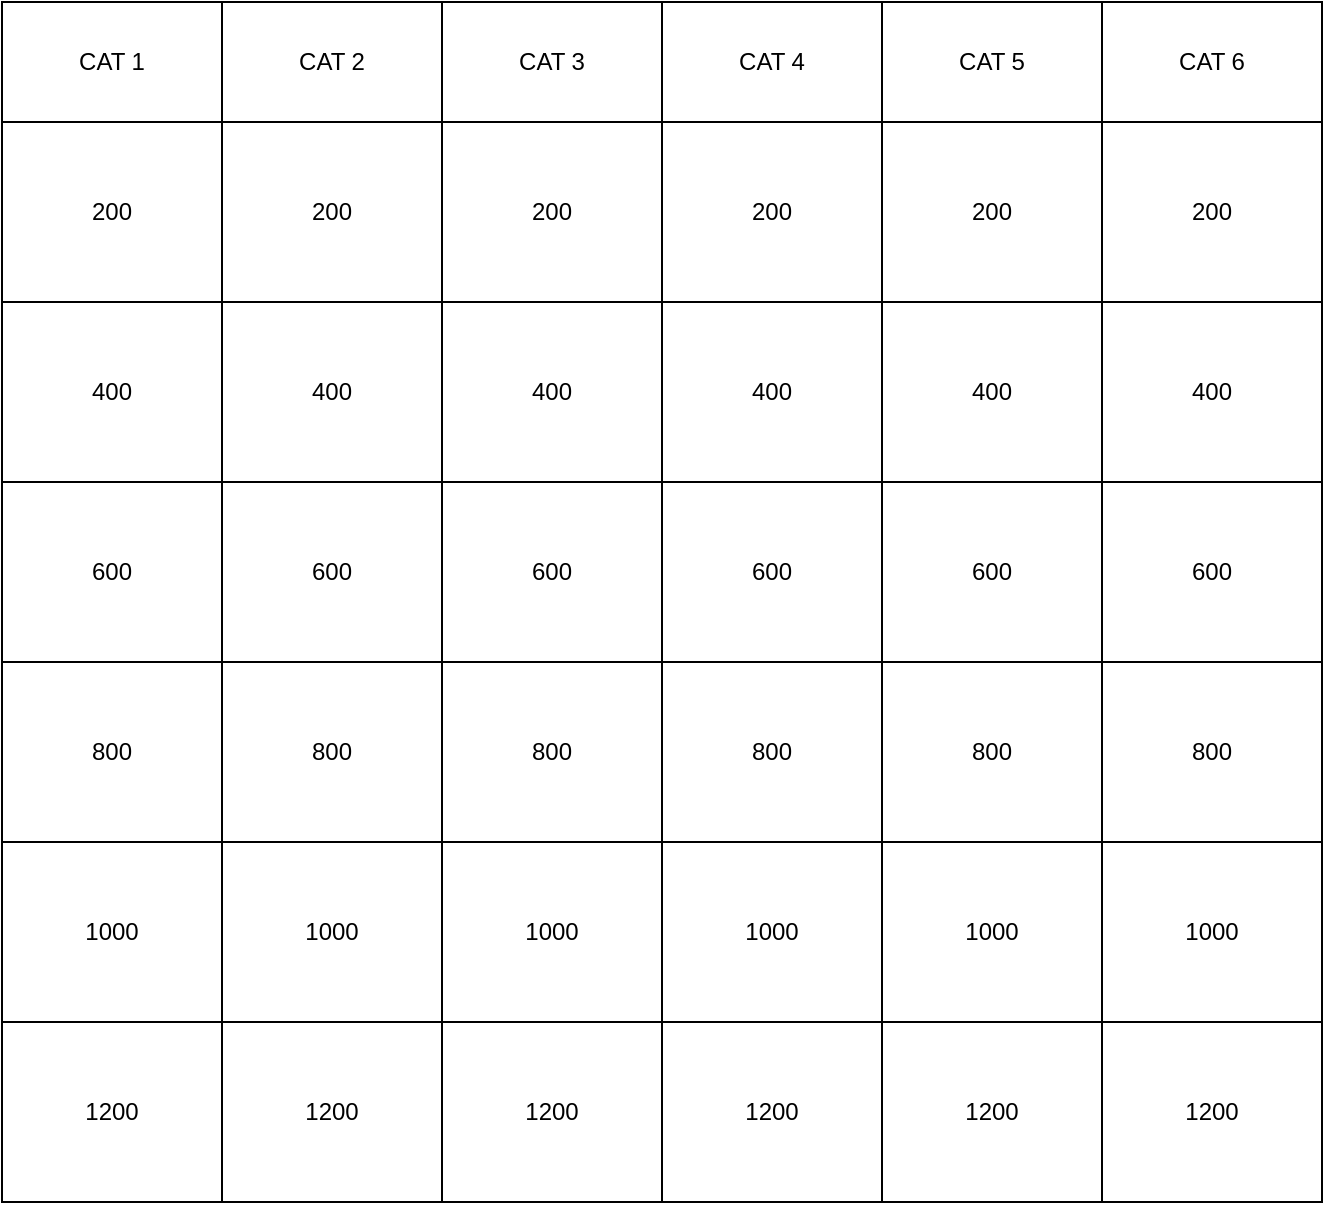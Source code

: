 <mxfile>
    <diagram id="qWODmCn2Jy_ds5GxdyVR" name="Page-1">
        <mxGraphModel dx="764" dy="946" grid="1" gridSize="10" guides="1" tooltips="1" connect="1" arrows="1" fold="1" page="1" pageScale="1" pageWidth="850" pageHeight="1100" math="0" shadow="0">
            <root>
                <mxCell id="0"/>
                <mxCell id="1" parent="0"/>
                <mxCell id="2" value="" style="whiteSpace=wrap;html=1;" vertex="1" parent="1">
                    <mxGeometry x="80" y="50" width="660" height="600" as="geometry"/>
                </mxCell>
                <mxCell id="3" value="CAT 1" style="rounded=0;whiteSpace=wrap;html=1;" vertex="1" parent="1">
                    <mxGeometry x="80" y="50" width="110" height="60" as="geometry"/>
                </mxCell>
                <mxCell id="6" value="CAT 2" style="rounded=0;whiteSpace=wrap;html=1;" vertex="1" parent="1">
                    <mxGeometry x="190" y="50" width="110" height="60" as="geometry"/>
                </mxCell>
                <mxCell id="7" value="CAT 3" style="rounded=0;whiteSpace=wrap;html=1;" vertex="1" parent="1">
                    <mxGeometry x="300" y="50" width="110" height="60" as="geometry"/>
                </mxCell>
                <mxCell id="8" value="CAT 4" style="rounded=0;whiteSpace=wrap;html=1;" vertex="1" parent="1">
                    <mxGeometry x="410" y="50" width="110" height="60" as="geometry"/>
                </mxCell>
                <mxCell id="9" value="CAT 5" style="rounded=0;whiteSpace=wrap;html=1;" vertex="1" parent="1">
                    <mxGeometry x="520" y="50" width="110" height="60" as="geometry"/>
                </mxCell>
                <mxCell id="10" value="CAT 6" style="rounded=0;whiteSpace=wrap;html=1;" vertex="1" parent="1">
                    <mxGeometry x="630" y="50" width="110" height="60" as="geometry"/>
                </mxCell>
                <mxCell id="11" value="200" style="rounded=0;whiteSpace=wrap;html=1;" vertex="1" parent="1">
                    <mxGeometry x="80" y="110" width="110" height="90" as="geometry"/>
                </mxCell>
                <mxCell id="12" value="400" style="rounded=0;whiteSpace=wrap;html=1;" vertex="1" parent="1">
                    <mxGeometry x="80" y="200" width="110" height="90" as="geometry"/>
                </mxCell>
                <mxCell id="13" value="600" style="rounded=0;whiteSpace=wrap;html=1;" vertex="1" parent="1">
                    <mxGeometry x="80" y="290" width="110" height="90" as="geometry"/>
                </mxCell>
                <mxCell id="14" value="800" style="rounded=0;whiteSpace=wrap;html=1;" vertex="1" parent="1">
                    <mxGeometry x="80" y="380" width="110" height="90" as="geometry"/>
                </mxCell>
                <mxCell id="15" value="1000" style="rounded=0;whiteSpace=wrap;html=1;" vertex="1" parent="1">
                    <mxGeometry x="80" y="470" width="110" height="90" as="geometry"/>
                </mxCell>
                <mxCell id="16" value="1200&lt;br&gt;" style="rounded=0;whiteSpace=wrap;html=1;" vertex="1" parent="1">
                    <mxGeometry x="80" y="560" width="110" height="90" as="geometry"/>
                </mxCell>
                <mxCell id="30" value="200" style="rounded=0;whiteSpace=wrap;html=1;" vertex="1" parent="1">
                    <mxGeometry x="190" y="110" width="110" height="90" as="geometry"/>
                </mxCell>
                <mxCell id="31" value="400" style="rounded=0;whiteSpace=wrap;html=1;" vertex="1" parent="1">
                    <mxGeometry x="190" y="200" width="110" height="90" as="geometry"/>
                </mxCell>
                <mxCell id="32" value="600" style="rounded=0;whiteSpace=wrap;html=1;" vertex="1" parent="1">
                    <mxGeometry x="190" y="290" width="110" height="90" as="geometry"/>
                </mxCell>
                <mxCell id="33" value="800" style="rounded=0;whiteSpace=wrap;html=1;" vertex="1" parent="1">
                    <mxGeometry x="190" y="380" width="110" height="90" as="geometry"/>
                </mxCell>
                <mxCell id="34" value="1000" style="rounded=0;whiteSpace=wrap;html=1;" vertex="1" parent="1">
                    <mxGeometry x="190" y="470" width="110" height="90" as="geometry"/>
                </mxCell>
                <mxCell id="35" value="1200&lt;br&gt;" style="rounded=0;whiteSpace=wrap;html=1;" vertex="1" parent="1">
                    <mxGeometry x="190" y="560" width="110" height="90" as="geometry"/>
                </mxCell>
                <mxCell id="36" value="200" style="rounded=0;whiteSpace=wrap;html=1;" vertex="1" parent="1">
                    <mxGeometry x="300" y="110" width="110" height="90" as="geometry"/>
                </mxCell>
                <mxCell id="37" value="400" style="rounded=0;whiteSpace=wrap;html=1;" vertex="1" parent="1">
                    <mxGeometry x="300" y="200" width="110" height="90" as="geometry"/>
                </mxCell>
                <mxCell id="38" value="600" style="rounded=0;whiteSpace=wrap;html=1;" vertex="1" parent="1">
                    <mxGeometry x="300" y="290" width="110" height="90" as="geometry"/>
                </mxCell>
                <mxCell id="39" value="800" style="rounded=0;whiteSpace=wrap;html=1;" vertex="1" parent="1">
                    <mxGeometry x="300" y="380" width="110" height="90" as="geometry"/>
                </mxCell>
                <mxCell id="40" value="1000" style="rounded=0;whiteSpace=wrap;html=1;" vertex="1" parent="1">
                    <mxGeometry x="300" y="470" width="110" height="90" as="geometry"/>
                </mxCell>
                <mxCell id="41" value="1200&lt;br&gt;" style="rounded=0;whiteSpace=wrap;html=1;" vertex="1" parent="1">
                    <mxGeometry x="300" y="560" width="110" height="90" as="geometry"/>
                </mxCell>
                <mxCell id="42" value="200" style="rounded=0;whiteSpace=wrap;html=1;" vertex="1" parent="1">
                    <mxGeometry x="410" y="110" width="110" height="90" as="geometry"/>
                </mxCell>
                <mxCell id="43" value="400" style="rounded=0;whiteSpace=wrap;html=1;" vertex="1" parent="1">
                    <mxGeometry x="410" y="200" width="110" height="90" as="geometry"/>
                </mxCell>
                <mxCell id="44" value="600" style="rounded=0;whiteSpace=wrap;html=1;" vertex="1" parent="1">
                    <mxGeometry x="410" y="290" width="110" height="90" as="geometry"/>
                </mxCell>
                <mxCell id="45" value="800" style="rounded=0;whiteSpace=wrap;html=1;" vertex="1" parent="1">
                    <mxGeometry x="410" y="380" width="110" height="90" as="geometry"/>
                </mxCell>
                <mxCell id="46" value="1000" style="rounded=0;whiteSpace=wrap;html=1;" vertex="1" parent="1">
                    <mxGeometry x="410" y="470" width="110" height="90" as="geometry"/>
                </mxCell>
                <mxCell id="47" value="1200&lt;br&gt;" style="rounded=0;whiteSpace=wrap;html=1;" vertex="1" parent="1">
                    <mxGeometry x="410" y="560" width="110" height="90" as="geometry"/>
                </mxCell>
                <mxCell id="48" value="200" style="rounded=0;whiteSpace=wrap;html=1;" vertex="1" parent="1">
                    <mxGeometry x="520" y="110" width="110" height="90" as="geometry"/>
                </mxCell>
                <mxCell id="49" value="400" style="rounded=0;whiteSpace=wrap;html=1;" vertex="1" parent="1">
                    <mxGeometry x="520" y="200" width="110" height="90" as="geometry"/>
                </mxCell>
                <mxCell id="50" value="600" style="rounded=0;whiteSpace=wrap;html=1;" vertex="1" parent="1">
                    <mxGeometry x="520" y="290" width="110" height="90" as="geometry"/>
                </mxCell>
                <mxCell id="51" value="800" style="rounded=0;whiteSpace=wrap;html=1;" vertex="1" parent="1">
                    <mxGeometry x="520" y="380" width="110" height="90" as="geometry"/>
                </mxCell>
                <mxCell id="52" value="1000" style="rounded=0;whiteSpace=wrap;html=1;" vertex="1" parent="1">
                    <mxGeometry x="520" y="470" width="110" height="90" as="geometry"/>
                </mxCell>
                <mxCell id="53" value="1200&lt;br&gt;" style="rounded=0;whiteSpace=wrap;html=1;" vertex="1" parent="1">
                    <mxGeometry x="520" y="560" width="110" height="90" as="geometry"/>
                </mxCell>
                <mxCell id="54" value="200" style="rounded=0;whiteSpace=wrap;html=1;" vertex="1" parent="1">
                    <mxGeometry x="630" y="110" width="110" height="90" as="geometry"/>
                </mxCell>
                <mxCell id="55" value="400" style="rounded=0;whiteSpace=wrap;html=1;" vertex="1" parent="1">
                    <mxGeometry x="630" y="200" width="110" height="90" as="geometry"/>
                </mxCell>
                <mxCell id="56" value="600" style="rounded=0;whiteSpace=wrap;html=1;" vertex="1" parent="1">
                    <mxGeometry x="630" y="290" width="110" height="90" as="geometry"/>
                </mxCell>
                <mxCell id="57" value="800" style="rounded=0;whiteSpace=wrap;html=1;" vertex="1" parent="1">
                    <mxGeometry x="630" y="380" width="110" height="90" as="geometry"/>
                </mxCell>
                <mxCell id="58" value="1000" style="rounded=0;whiteSpace=wrap;html=1;" vertex="1" parent="1">
                    <mxGeometry x="630" y="470" width="110" height="90" as="geometry"/>
                </mxCell>
                <mxCell id="59" value="1200&lt;br&gt;" style="rounded=0;whiteSpace=wrap;html=1;" vertex="1" parent="1">
                    <mxGeometry x="630" y="560" width="110" height="90" as="geometry"/>
                </mxCell>
            </root>
        </mxGraphModel>
    </diagram>
</mxfile>